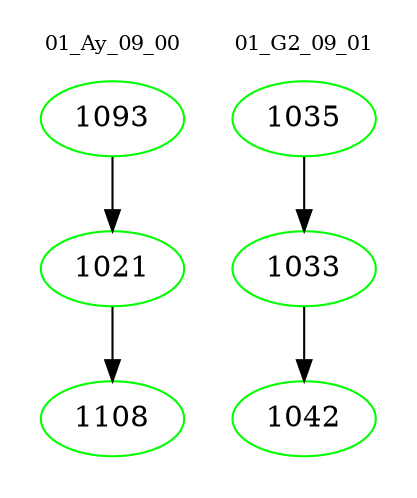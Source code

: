 digraph{
subgraph cluster_0 {
color = white
label = "01_Ay_09_00";
fontsize=10;
T0_1093 [label="1093", color="green"]
T0_1093 -> T0_1021 [color="black"]
T0_1021 [label="1021", color="green"]
T0_1021 -> T0_1108 [color="black"]
T0_1108 [label="1108", color="green"]
}
subgraph cluster_1 {
color = white
label = "01_G2_09_01";
fontsize=10;
T1_1035 [label="1035", color="green"]
T1_1035 -> T1_1033 [color="black"]
T1_1033 [label="1033", color="green"]
T1_1033 -> T1_1042 [color="black"]
T1_1042 [label="1042", color="green"]
}
}
